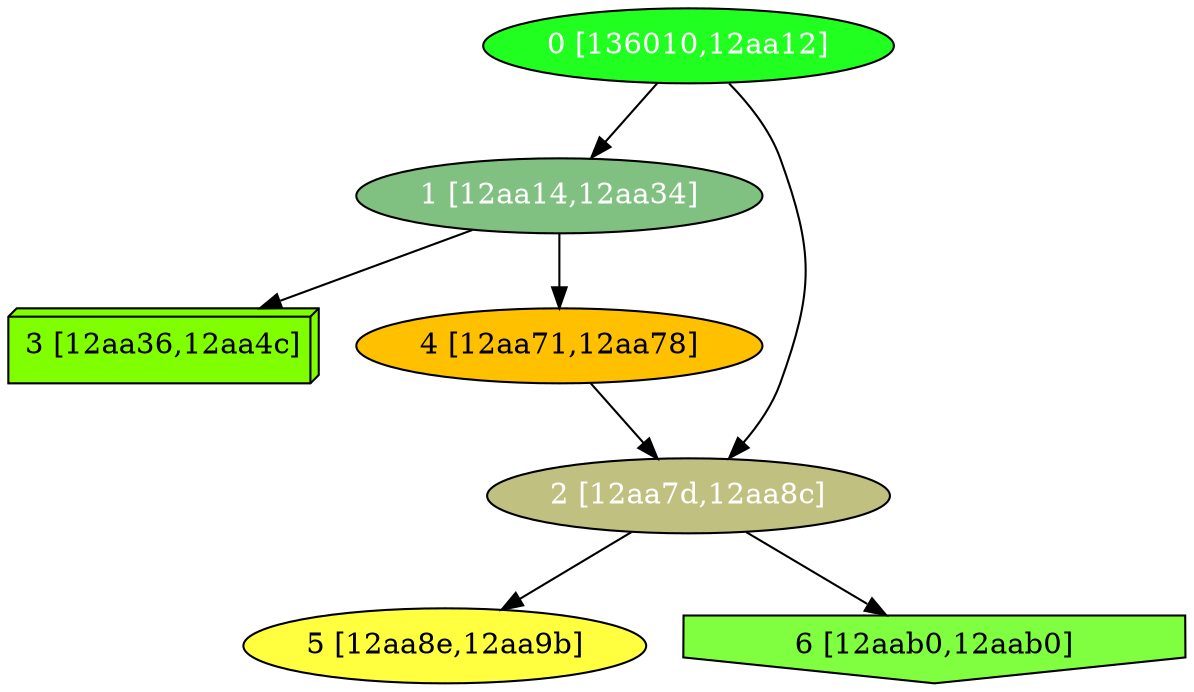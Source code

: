diGraph libnss3{
	libnss3_0  [style=filled fillcolor="#20FF20" fontcolor="#ffffff" shape=oval label="0 [136010,12aa12]"]
	libnss3_1  [style=filled fillcolor="#80C080" fontcolor="#ffffff" shape=oval label="1 [12aa14,12aa34]"]
	libnss3_2  [style=filled fillcolor="#C0C080" fontcolor="#ffffff" shape=oval label="2 [12aa7d,12aa8c]"]
	libnss3_3  [style=filled fillcolor="#80FF00" fontcolor="#000000" shape=box3d label="3 [12aa36,12aa4c]"]
	libnss3_4  [style=filled fillcolor="#FFC000" fontcolor="#000000" shape=oval label="4 [12aa71,12aa78]"]
	libnss3_5  [style=filled fillcolor="#FFFF40" fontcolor="#000000" shape=oval label="5 [12aa8e,12aa9b]"]
	libnss3_6  [style=filled fillcolor="#80FF40" fontcolor="#000000" shape=invhouse label="6 [12aab0,12aab0]"]

	libnss3_0 -> libnss3_1
	libnss3_0 -> libnss3_2
	libnss3_1 -> libnss3_3
	libnss3_1 -> libnss3_4
	libnss3_2 -> libnss3_5
	libnss3_2 -> libnss3_6
	libnss3_4 -> libnss3_2
}